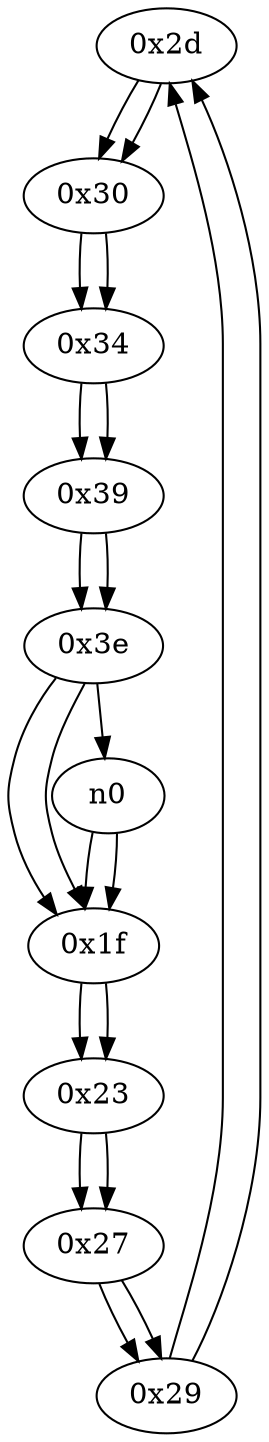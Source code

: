 digraph G{
/* nodes */
/* Start Freq.: 325 */
/* entry: 0x1f  */
  n1 [label="0x2d"]
  n2 [label="0x34"]
  n3 [label="0x30"]
  n4 [label="0x1f"]
  n5 [label="0x23"]
  n6 [label="0x27"]
  n7 [label="0x29"]
  n8 [label="0x39"]
  n9 [label="0x3e"]
/* edges */
n1 -> n3;
n7 -> n1;
n2 -> n8;
n3 -> n2;
n3 -> n2;
n1 -> n3;
n4 -> n5;
n0 -> n4;
n9 -> n4;
n0 -> n4;
n5 -> n6;
n4 -> n5;
n6 -> n7;
n5 -> n6;
n7 -> n1;
n6 -> n7;
n8 -> n9;
n2 -> n8;
n9 -> n4;
n9 -> n0;
n8 -> n9;
}
